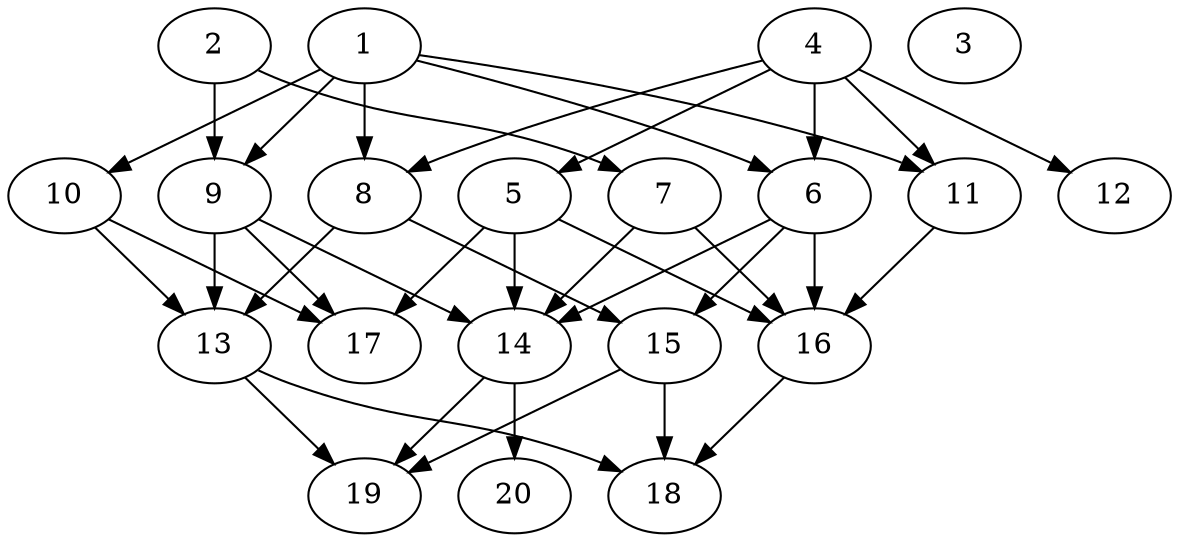 // DAG (tier=2-normal, mode=data, n=20, ccr=0.412, fat=0.607, density=0.596, regular=0.518, jump=0.151, mindata=2097152, maxdata=16777216)
// DAG automatically generated by daggen at Sun Aug 24 16:33:34 2025
// /home/ermia/Project/Environments/daggen/bin/daggen --dot --ccr 0.412 --fat 0.607 --regular 0.518 --density 0.596 --jump 0.151 --mindata 2097152 --maxdata 16777216 -n 20 
digraph G {
  1 [size="55746938600020664", alpha="0.09", expect_size="27873469300010332"]
  1 -> 6 [size ="1015575291625472"]
  1 -> 8 [size ="1015575291625472"]
  1 -> 9 [size ="1015575291625472"]
  1 -> 10 [size ="1015575291625472"]
  1 -> 11 [size ="1015575291625472"]
  2 [size="1133824483659867776", alpha="0.08", expect_size="566912241829933888"]
  2 -> 7 [size ="1031140857085952"]
  2 -> 9 [size ="1031140857085952"]
  3 [size="7274026206869425", alpha="0.16", expect_size="3637013103434712"]
  4 [size="8829759296080812", alpha="0.10", expect_size="4414879648040406"]
  4 -> 5 [size ="369516244631552"]
  4 -> 6 [size ="369516244631552"]
  4 -> 8 [size ="369516244631552"]
  4 -> 11 [size ="369516244631552"]
  4 -> 12 [size ="369516244631552"]
  5 [size="9931198526052082", alpha="0.20", expect_size="4965599263026041"]
  5 -> 14 [size ="337717179187200"]
  5 -> 16 [size ="337717179187200"]
  5 -> 17 [size ="337717179187200"]
  6 [size="2257610225543066681344", alpha="0.10", expect_size="1128805112771533340672"]
  6 -> 14 [size ="1376752781754368"]
  6 -> 15 [size ="1376752781754368"]
  6 -> 16 [size ="1376752781754368"]
  7 [size="7803525928346143", alpha="0.09", expect_size="3901762964173071"]
  7 -> 14 [size ="133346730442752"]
  7 -> 16 [size ="133346730442752"]
  8 [size="3743969784194343424", alpha="0.08", expect_size="1871984892097171712"]
  8 -> 13 [size ="1403750468026368"]
  8 -> 15 [size ="1403750468026368"]
  9 [size="2944530747596570112", alpha="0.07", expect_size="1472265373798285056"]
  9 -> 13 [size ="1227567159836672"]
  9 -> 14 [size ="1227567159836672"]
  9 -> 17 [size ="1227567159836672"]
  10 [size="146012776620892512", alpha="0.11", expect_size="73006388310446256"]
  10 -> 13 [size ="58953467691008"]
  10 -> 17 [size ="58953467691008"]
  11 [size="32154823882721472", alpha="0.05", expect_size="16077411941360736"]
  11 -> 16 [size ="1962149400281088"]
  12 [size="678064744007378048", alpha="0.15", expect_size="339032372003689024"]
  13 [size="19745467891374120", alpha="0.09", expect_size="9872733945687060"]
  13 -> 18 [size ="1220676421681152"]
  13 -> 19 [size ="1220676421681152"]
  14 [size="1566387433656820224", alpha="0.15", expect_size="783193716828410112"]
  14 -> 19 [size ="1050576523624448"]
  14 -> 20 [size ="1050576523624448"]
  15 [size="587218778727147648", alpha="0.02", expect_size="293609389363573824"]
  15 -> 18 [size ="380509146316800"]
  15 -> 19 [size ="380509146316800"]
  16 [size="581830872124972160", alpha="0.01", expect_size="290915436062486080"]
  16 -> 18 [size ="381074328780800"]
  17 [size="248155827560333088", alpha="0.05", expect_size="124077913780166544"]
  18 [size="104377471180847710208", alpha="0.02", expect_size="52188735590423855104"]
  19 [size="201937538124562368", alpha="0.13", expect_size="100968769062281184"]
  20 [size="10417948493093492", alpha="0.04", expect_size="5208974246546746"]
}